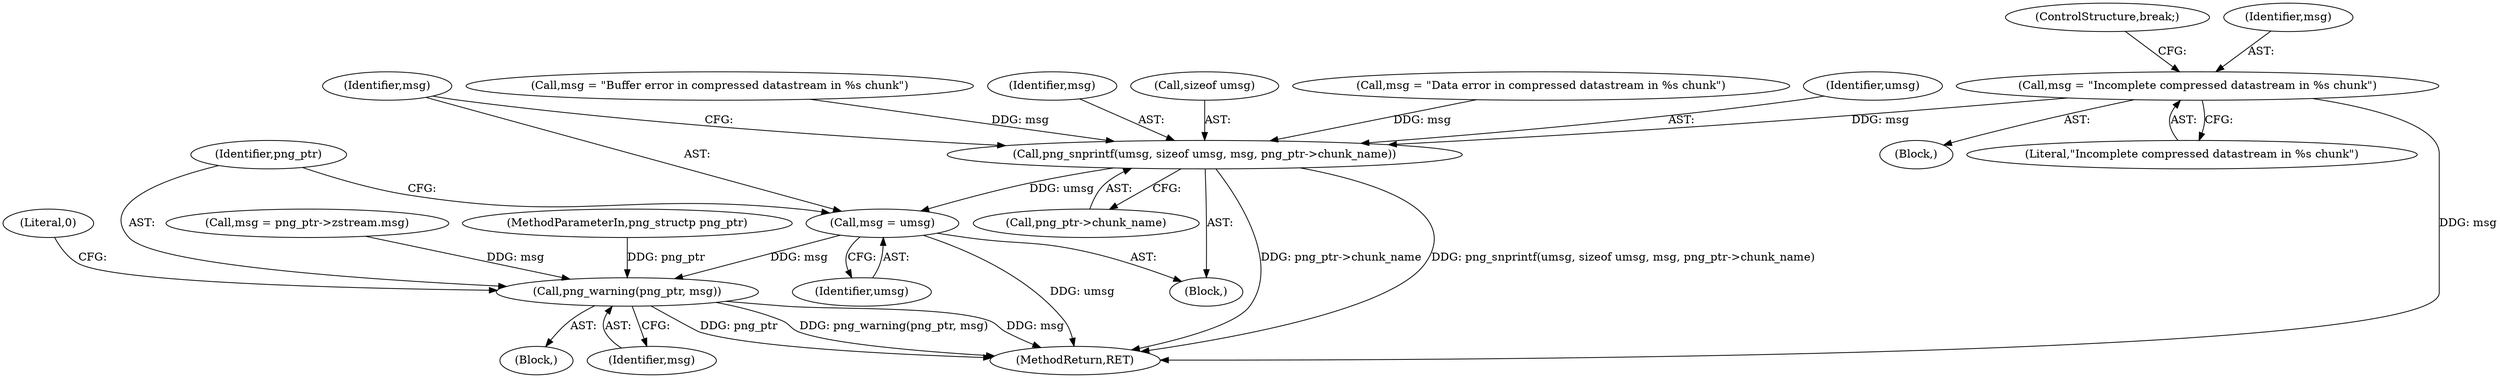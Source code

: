 digraph "0_Chrome_4cf106cdb83dd6b35d3b26d06cc67d1d2d99041e@pointer" {
"1000279" [label="(Call,msg = \"Incomplete compressed datastream in %s chunk\")"];
"1000283" [label="(Call,png_snprintf(umsg, sizeof umsg, msg, png_ptr->chunk_name))"];
"1000291" [label="(Call,msg = umsg)"];
"1000294" [label="(Call,png_warning(png_ptr, msg))"];
"1000285" [label="(Call,sizeof umsg)"];
"1000108" [label="(MethodParameterIn,png_structp png_ptr)"];
"1000274" [label="(Call,msg = \"Data error in compressed datastream in %s chunk\")"];
"1000283" [label="(Call,png_snprintf(umsg, sizeof umsg, msg, png_ptr->chunk_name))"];
"1000279" [label="(Call,msg = \"Incomplete compressed datastream in %s chunk\")"];
"1000267" [label="(Block,)"];
"1000291" [label="(Call,msg = umsg)"];
"1000299" [label="(MethodReturn,RET)"];
"1000288" [label="(Call,png_ptr->chunk_name)"];
"1000298" [label="(Literal,0)"];
"1000295" [label="(Identifier,png_ptr)"];
"1000293" [label="(Identifier,umsg)"];
"1000284" [label="(Identifier,umsg)"];
"1000255" [label="(Call,msg = png_ptr->zstream.msg)"];
"1000281" [label="(Literal,\"Incomplete compressed datastream in %s chunk\")"];
"1000263" [label="(Block,)"];
"1000269" [label="(Call,msg = \"Buffer error in compressed datastream in %s chunk\")"];
"1000282" [label="(ControlStructure,break;)"];
"1000294" [label="(Call,png_warning(png_ptr, msg))"];
"1000287" [label="(Identifier,msg)"];
"1000280" [label="(Identifier,msg)"];
"1000245" [label="(Block,)"];
"1000296" [label="(Identifier,msg)"];
"1000292" [label="(Identifier,msg)"];
"1000279" -> "1000267"  [label="AST: "];
"1000279" -> "1000281"  [label="CFG: "];
"1000280" -> "1000279"  [label="AST: "];
"1000281" -> "1000279"  [label="AST: "];
"1000282" -> "1000279"  [label="CFG: "];
"1000279" -> "1000299"  [label="DDG: msg"];
"1000279" -> "1000283"  [label="DDG: msg"];
"1000283" -> "1000263"  [label="AST: "];
"1000283" -> "1000288"  [label="CFG: "];
"1000284" -> "1000283"  [label="AST: "];
"1000285" -> "1000283"  [label="AST: "];
"1000287" -> "1000283"  [label="AST: "];
"1000288" -> "1000283"  [label="AST: "];
"1000292" -> "1000283"  [label="CFG: "];
"1000283" -> "1000299"  [label="DDG: png_ptr->chunk_name"];
"1000283" -> "1000299"  [label="DDG: png_snprintf(umsg, sizeof umsg, msg, png_ptr->chunk_name)"];
"1000274" -> "1000283"  [label="DDG: msg"];
"1000269" -> "1000283"  [label="DDG: msg"];
"1000283" -> "1000291"  [label="DDG: umsg"];
"1000291" -> "1000263"  [label="AST: "];
"1000291" -> "1000293"  [label="CFG: "];
"1000292" -> "1000291"  [label="AST: "];
"1000293" -> "1000291"  [label="AST: "];
"1000295" -> "1000291"  [label="CFG: "];
"1000291" -> "1000299"  [label="DDG: umsg"];
"1000291" -> "1000294"  [label="DDG: msg"];
"1000294" -> "1000245"  [label="AST: "];
"1000294" -> "1000296"  [label="CFG: "];
"1000295" -> "1000294"  [label="AST: "];
"1000296" -> "1000294"  [label="AST: "];
"1000298" -> "1000294"  [label="CFG: "];
"1000294" -> "1000299"  [label="DDG: png_warning(png_ptr, msg)"];
"1000294" -> "1000299"  [label="DDG: msg"];
"1000294" -> "1000299"  [label="DDG: png_ptr"];
"1000108" -> "1000294"  [label="DDG: png_ptr"];
"1000255" -> "1000294"  [label="DDG: msg"];
}
